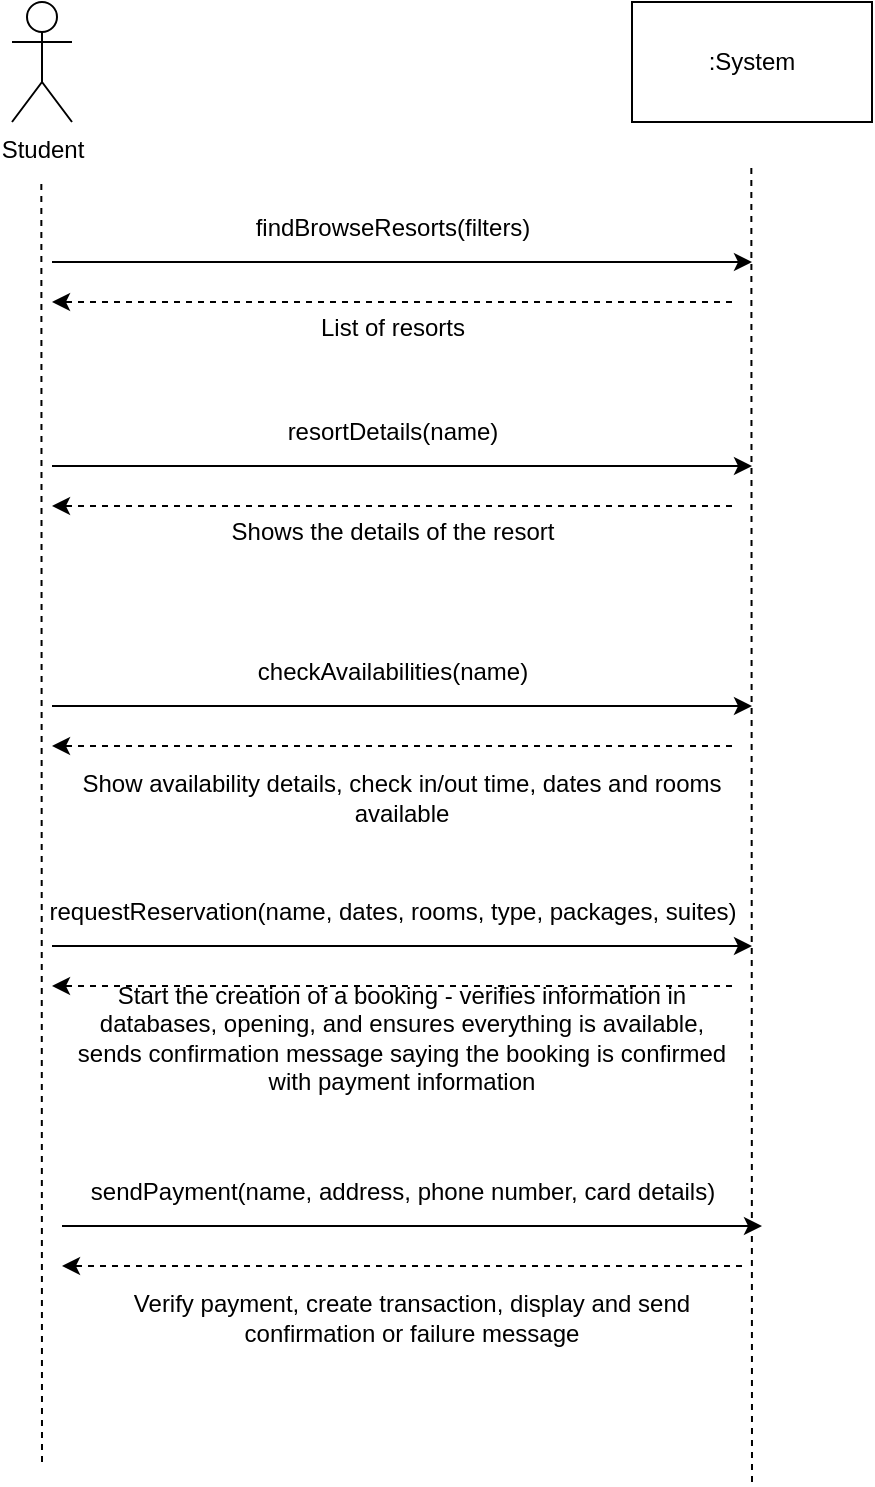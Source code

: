<mxfile version="21.7.5" type="device">
  <diagram name="Page-1" id="ByE_iyZ5ZZ_60SZ4c1Ou">
    <mxGraphModel dx="1430" dy="825" grid="1" gridSize="10" guides="1" tooltips="1" connect="1" arrows="1" fold="1" page="1" pageScale="1" pageWidth="850" pageHeight="1100" math="0" shadow="0">
      <root>
        <mxCell id="0" />
        <mxCell id="1" parent="0" />
        <mxCell id="tNAryLB2EY18mSy2vOBF-1" value="Student" style="shape=umlActor;verticalLabelPosition=bottom;verticalAlign=top;html=1;outlineConnect=0;" parent="1" vertex="1">
          <mxGeometry x="160" y="160" width="30" height="60" as="geometry" />
        </mxCell>
        <mxCell id="tNAryLB2EY18mSy2vOBF-2" value=":System" style="rounded=0;whiteSpace=wrap;html=1;" parent="1" vertex="1">
          <mxGeometry x="470" y="160" width="120" height="60" as="geometry" />
        </mxCell>
        <mxCell id="tNAryLB2EY18mSy2vOBF-4" value="" style="endArrow=none;dashed=1;html=1;rounded=0;" parent="1" edge="1">
          <mxGeometry width="50" height="50" relative="1" as="geometry">
            <mxPoint x="175" y="890" as="sourcePoint" />
            <mxPoint x="174.67" y="250" as="targetPoint" />
          </mxGeometry>
        </mxCell>
        <mxCell id="tNAryLB2EY18mSy2vOBF-5" value="" style="endArrow=none;dashed=1;html=1;rounded=0;" parent="1" edge="1">
          <mxGeometry width="50" height="50" relative="1" as="geometry">
            <mxPoint x="530" y="900" as="sourcePoint" />
            <mxPoint x="529.67" y="240" as="targetPoint" />
          </mxGeometry>
        </mxCell>
        <mxCell id="SNqVZCBD6pWwihI5avez-1" value="" style="group" vertex="1" connectable="0" parent="1">
          <mxGeometry x="180" y="258" width="350" height="80" as="geometry" />
        </mxCell>
        <mxCell id="tNAryLB2EY18mSy2vOBF-6" value="" style="endArrow=classic;html=1;rounded=0;" parent="SNqVZCBD6pWwihI5avez-1" edge="1">
          <mxGeometry width="50" height="50" relative="1" as="geometry">
            <mxPoint y="32" as="sourcePoint" />
            <mxPoint x="350" y="32" as="targetPoint" />
          </mxGeometry>
        </mxCell>
        <mxCell id="tNAryLB2EY18mSy2vOBF-7" value="findBrowseResorts(filters)" style="text;html=1;align=center;verticalAlign=middle;resizable=0;points=[];autosize=1;strokeColor=none;fillColor=none;" parent="SNqVZCBD6pWwihI5avez-1" vertex="1">
          <mxGeometry x="90" width="160" height="30" as="geometry" />
        </mxCell>
        <mxCell id="tNAryLB2EY18mSy2vOBF-8" value="" style="endArrow=classic;html=1;rounded=0;dashed=1;" parent="SNqVZCBD6pWwihI5avez-1" edge="1">
          <mxGeometry width="50" height="50" relative="1" as="geometry">
            <mxPoint x="340" y="52" as="sourcePoint" />
            <mxPoint y="52" as="targetPoint" />
          </mxGeometry>
        </mxCell>
        <mxCell id="tNAryLB2EY18mSy2vOBF-9" value="List of resorts" style="text;html=1;align=center;verticalAlign=middle;resizable=0;points=[];autosize=1;strokeColor=none;fillColor=none;" parent="SNqVZCBD6pWwihI5avez-1" vertex="1">
          <mxGeometry x="120" y="50" width="100" height="30" as="geometry" />
        </mxCell>
        <mxCell id="SNqVZCBD6pWwihI5avez-2" value="" style="group" vertex="1" connectable="0" parent="1">
          <mxGeometry x="180" y="360" width="350" height="80" as="geometry" />
        </mxCell>
        <mxCell id="SNqVZCBD6pWwihI5avez-3" value="" style="endArrow=classic;html=1;rounded=0;" edge="1" parent="SNqVZCBD6pWwihI5avez-2">
          <mxGeometry width="50" height="50" relative="1" as="geometry">
            <mxPoint y="32" as="sourcePoint" />
            <mxPoint x="350" y="32" as="targetPoint" />
          </mxGeometry>
        </mxCell>
        <mxCell id="SNqVZCBD6pWwihI5avez-4" value="resortDetails(name)" style="text;html=1;align=center;verticalAlign=middle;resizable=0;points=[];autosize=1;strokeColor=none;fillColor=none;" vertex="1" parent="SNqVZCBD6pWwihI5avez-2">
          <mxGeometry x="105" width="130" height="30" as="geometry" />
        </mxCell>
        <mxCell id="SNqVZCBD6pWwihI5avez-5" value="" style="endArrow=classic;html=1;rounded=0;dashed=1;" edge="1" parent="SNqVZCBD6pWwihI5avez-2">
          <mxGeometry width="50" height="50" relative="1" as="geometry">
            <mxPoint x="340" y="52" as="sourcePoint" />
            <mxPoint y="52" as="targetPoint" />
          </mxGeometry>
        </mxCell>
        <mxCell id="SNqVZCBD6pWwihI5avez-6" value="Shows the details of the resort" style="text;html=1;align=center;verticalAlign=middle;resizable=0;points=[];autosize=1;strokeColor=none;fillColor=none;" vertex="1" parent="SNqVZCBD6pWwihI5avez-2">
          <mxGeometry x="80" y="50" width="180" height="30" as="geometry" />
        </mxCell>
        <mxCell id="SNqVZCBD6pWwihI5avez-9" value="" style="group" vertex="1" connectable="0" parent="1">
          <mxGeometry x="180" y="600" width="365" height="95" as="geometry" />
        </mxCell>
        <mxCell id="SNqVZCBD6pWwihI5avez-10" value="" style="endArrow=classic;html=1;rounded=0;" edge="1" parent="SNqVZCBD6pWwihI5avez-9">
          <mxGeometry width="50" height="50" relative="1" as="geometry">
            <mxPoint y="32" as="sourcePoint" />
            <mxPoint x="350" y="32" as="targetPoint" />
          </mxGeometry>
        </mxCell>
        <mxCell id="SNqVZCBD6pWwihI5avez-11" value="requestReservation(name, dates, rooms, type, packages, suites)" style="text;html=1;align=center;verticalAlign=middle;resizable=0;points=[];autosize=1;strokeColor=none;fillColor=none;" vertex="1" parent="SNqVZCBD6pWwihI5avez-9">
          <mxGeometry x="-15" width="370" height="30" as="geometry" />
        </mxCell>
        <mxCell id="SNqVZCBD6pWwihI5avez-12" value="" style="endArrow=classic;html=1;rounded=0;dashed=1;" edge="1" parent="SNqVZCBD6pWwihI5avez-9">
          <mxGeometry width="50" height="50" relative="1" as="geometry">
            <mxPoint x="340" y="52" as="sourcePoint" />
            <mxPoint y="52" as="targetPoint" />
          </mxGeometry>
        </mxCell>
        <mxCell id="SNqVZCBD6pWwihI5avez-15" value="Start the creation of a booking - verifies information in databases, opening, and ensures everything is available, sends confirmation message saying the booking is confirmed with payment information" style="text;html=1;strokeColor=none;fillColor=none;align=center;verticalAlign=middle;whiteSpace=wrap;rounded=0;" vertex="1" parent="SNqVZCBD6pWwihI5avez-9">
          <mxGeometry x="10" y="65" width="330" height="25" as="geometry" />
        </mxCell>
        <mxCell id="SNqVZCBD6pWwihI5avez-16" value="" style="group" vertex="1" connectable="0" parent="1">
          <mxGeometry x="180" y="480" width="365" height="95" as="geometry" />
        </mxCell>
        <mxCell id="SNqVZCBD6pWwihI5avez-17" value="" style="endArrow=classic;html=1;rounded=0;" edge="1" parent="SNqVZCBD6pWwihI5avez-16">
          <mxGeometry width="50" height="50" relative="1" as="geometry">
            <mxPoint y="32" as="sourcePoint" />
            <mxPoint x="350" y="32" as="targetPoint" />
          </mxGeometry>
        </mxCell>
        <mxCell id="SNqVZCBD6pWwihI5avez-18" value="checkAvailabilities(name)" style="text;html=1;align=center;verticalAlign=middle;resizable=0;points=[];autosize=1;strokeColor=none;fillColor=none;" vertex="1" parent="SNqVZCBD6pWwihI5avez-16">
          <mxGeometry x="90" width="160" height="30" as="geometry" />
        </mxCell>
        <mxCell id="SNqVZCBD6pWwihI5avez-19" value="" style="endArrow=classic;html=1;rounded=0;dashed=1;" edge="1" parent="SNqVZCBD6pWwihI5avez-16">
          <mxGeometry width="50" height="50" relative="1" as="geometry">
            <mxPoint x="340" y="52" as="sourcePoint" />
            <mxPoint y="52" as="targetPoint" />
          </mxGeometry>
        </mxCell>
        <mxCell id="SNqVZCBD6pWwihI5avez-20" value="Show availability details, check in/out time, dates and rooms available" style="text;html=1;strokeColor=none;fillColor=none;align=center;verticalAlign=middle;whiteSpace=wrap;rounded=0;" vertex="1" parent="SNqVZCBD6pWwihI5avez-16">
          <mxGeometry x="10" y="65" width="330" height="25" as="geometry" />
        </mxCell>
        <mxCell id="SNqVZCBD6pWwihI5avez-22" value="" style="group" vertex="1" connectable="0" parent="1">
          <mxGeometry x="185" y="740" width="365" height="95" as="geometry" />
        </mxCell>
        <mxCell id="SNqVZCBD6pWwihI5avez-23" value="" style="endArrow=classic;html=1;rounded=0;" edge="1" parent="SNqVZCBD6pWwihI5avez-22">
          <mxGeometry width="50" height="50" relative="1" as="geometry">
            <mxPoint y="32" as="sourcePoint" />
            <mxPoint x="350" y="32" as="targetPoint" />
          </mxGeometry>
        </mxCell>
        <mxCell id="SNqVZCBD6pWwihI5avez-24" value="sendPayment(name, address, phone number, card details)" style="text;html=1;align=center;verticalAlign=middle;resizable=0;points=[];autosize=1;strokeColor=none;fillColor=none;" vertex="1" parent="SNqVZCBD6pWwihI5avez-22">
          <mxGeometry width="340" height="30" as="geometry" />
        </mxCell>
        <mxCell id="SNqVZCBD6pWwihI5avez-25" value="" style="endArrow=classic;html=1;rounded=0;dashed=1;" edge="1" parent="SNqVZCBD6pWwihI5avez-22">
          <mxGeometry width="50" height="50" relative="1" as="geometry">
            <mxPoint x="340" y="52" as="sourcePoint" />
            <mxPoint y="52" as="targetPoint" />
          </mxGeometry>
        </mxCell>
        <mxCell id="SNqVZCBD6pWwihI5avez-26" value="Verify payment, create transaction, display and send confirmation or failure message" style="text;html=1;strokeColor=none;fillColor=none;align=center;verticalAlign=middle;whiteSpace=wrap;rounded=0;" vertex="1" parent="SNqVZCBD6pWwihI5avez-22">
          <mxGeometry x="10" y="65" width="330" height="25" as="geometry" />
        </mxCell>
      </root>
    </mxGraphModel>
  </diagram>
</mxfile>
